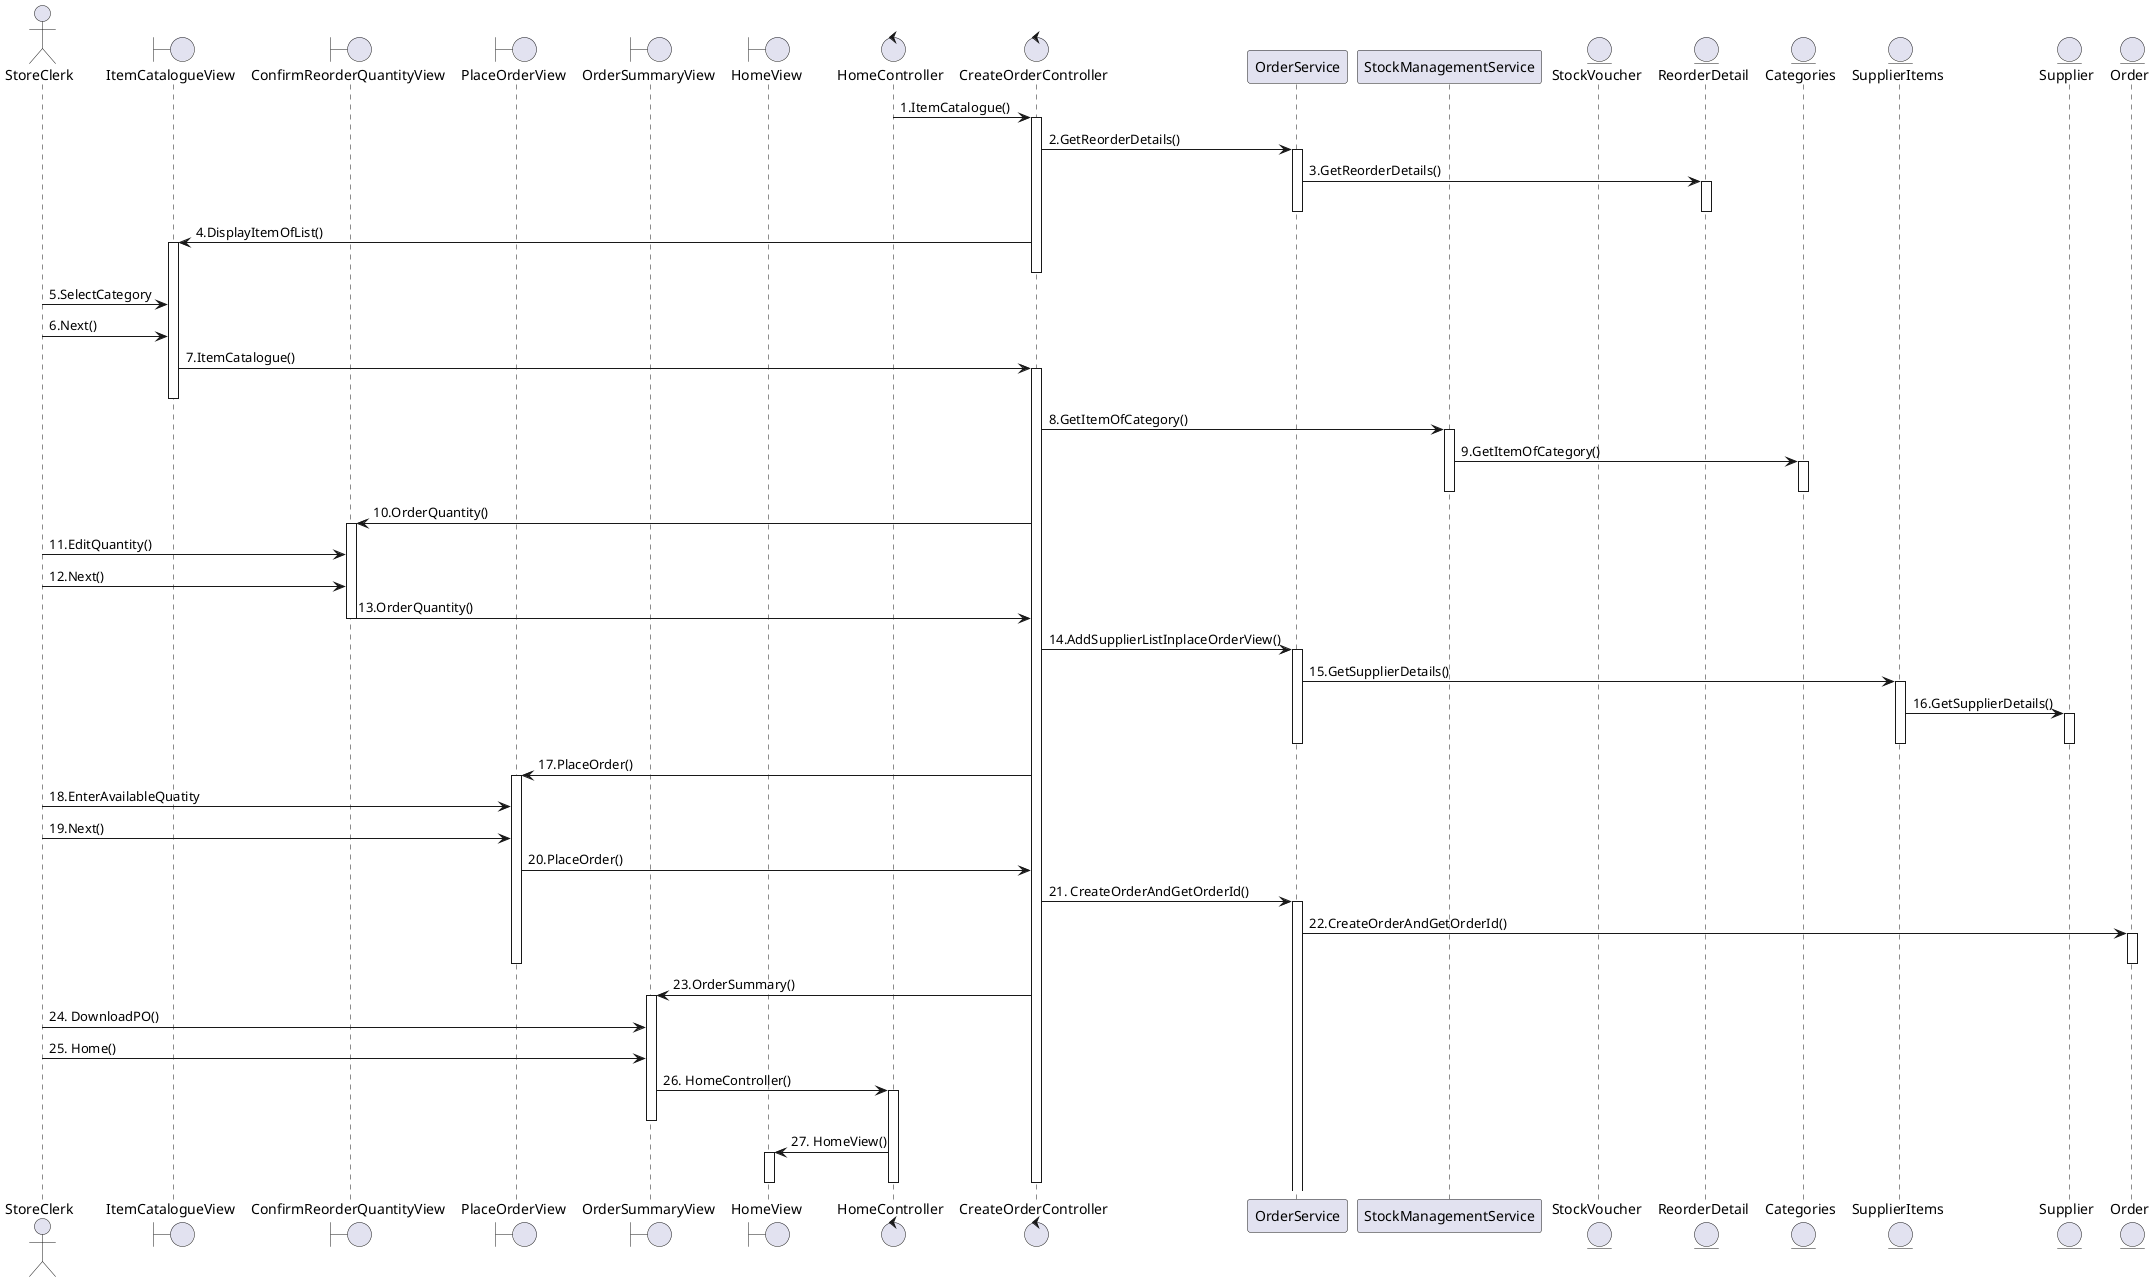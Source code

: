 @startuml
actor StoreClerk
boundary ItemCatalogueView
boundary ConfirmReorderQuantityView
boundary PlaceOrderView
boundary OrderSummaryView
boundary HomeView
control HomeController
control CreateOrderController
Participant OrderService
Participant StockManagementService
entity StockVoucher
entity ReorderDetail
entity Categories
entity SupplierItems
entity Supplier
entity Order

HomeController -> CreateOrderController: 1.ItemCatalogue()
activate CreateOrderController
CreateOrderController->OrderService: 2.GetReorderDetails()
activate OrderService
OrderService->ReorderDetail: 3.GetReorderDetails()
activate ReorderDetail
deactivate ReorderDetail
deactivate OrderService
CreateOrderController->ItemCatalogueView: 4.DisplayItemOfList()
activate ItemCatalogueView
deactivate CreateOrderController
StoreClerk->ItemCatalogueView: 5.SelectCategory
StoreClerk->ItemCatalogueView: 6.Next()
ItemCatalogueView->CreateOrderController:7.ItemCatalogue()
activate CreateOrderController
deactivate ItemCatalogueView
CreateOrderController->StockManagementService: 8.GetItemOfCategory()
activate StockManagementService
StockManagementService->Categories: 9.GetItemOfCategory()
activate Categories
deactivate Categories
deactivate StockManagementService
CreateOrderController->ConfirmReorderQuantityView: 10.OrderQuantity()
activate ConfirmReorderQuantityView
StoreClerk->ConfirmReorderQuantityView: 11.EditQuantity()
StoreClerk->ConfirmReorderQuantityView: 12.Next()
ConfirmReorderQuantityView->CreateOrderController: 13.OrderQuantity()
deactivate ConfirmReorderQuantityView
CreateOrderController->OrderService: 14.AddSupplierListInplaceOrderView()
activate OrderService
OrderService->SupplierItems: 15.GetSupplierDetails()
activate SupplierItems
SupplierItems->Supplier: 16.GetSupplierDetails()
activate Supplier
deactivate Supplier
deactivate SupplierItems
deactivate OrderService
CreateOrderController->PlaceOrderView: 17.PlaceOrder()
activate PlaceOrderView
StoreClerk->PlaceOrderView: 18.EnterAvailableQuatity
StoreClerk->PlaceOrderView: 19.Next()
PlaceOrderView->CreateOrderController: 20.PlaceOrder()

CreateOrderController->OrderService: 21. CreateOrderAndGetOrderId()
activate OrderService
OrderService->Order: 22.CreateOrderAndGetOrderId()
activate Order
deactivate Order
deactivate PlaceOrderView
CreateOrderController->OrderSummaryView: 23.OrderSummary()
activate OrderSummaryView
StoreClerk->OrderSummaryView: 24. DownloadPO()
StoreClerk->OrderSummaryView: 25. Home()
OrderSummaryView->HomeController: 26. HomeController()
activate HomeController
deactivate OrderSummaryView
HomeController->HomeView: 27. HomeView()
activate HomeView
deactivate HomeController
deactivate HomeView
deactivate CreateOrderController


@enduml